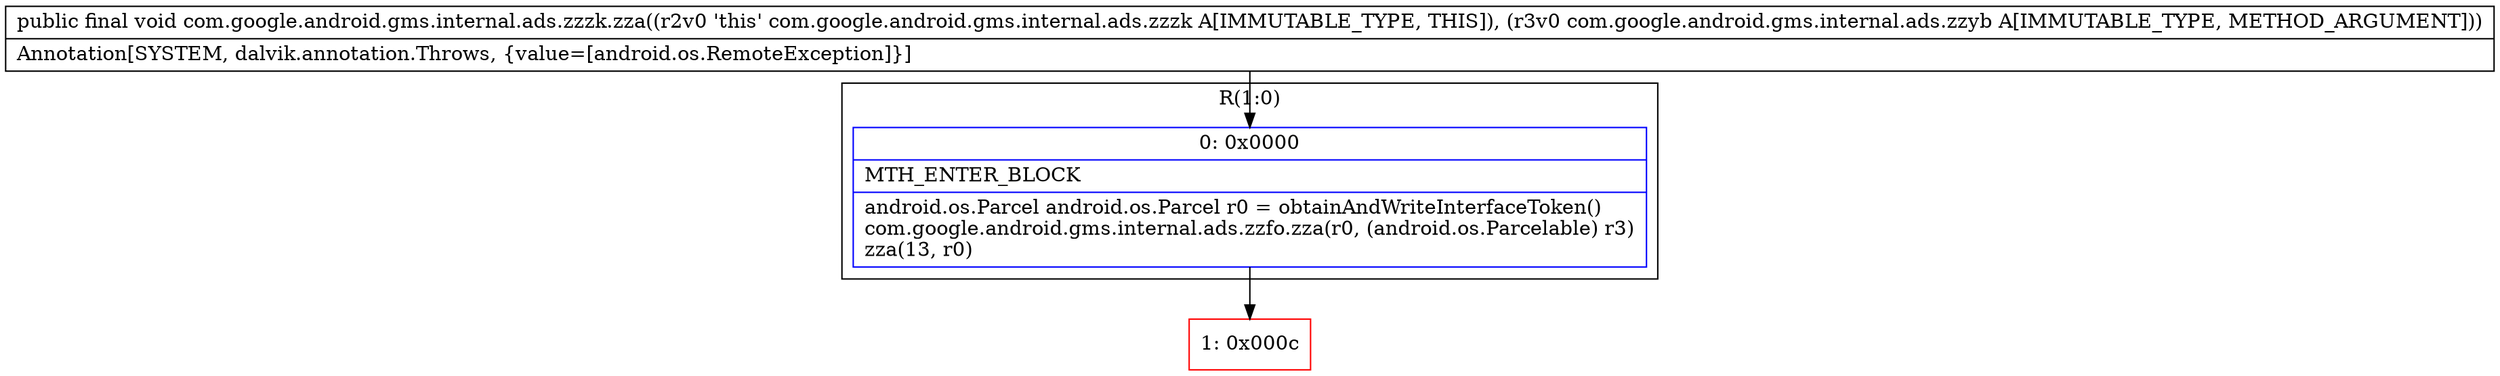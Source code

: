 digraph "CFG forcom.google.android.gms.internal.ads.zzzk.zza(Lcom\/google\/android\/gms\/internal\/ads\/zzyb;)V" {
subgraph cluster_Region_1041707594 {
label = "R(1:0)";
node [shape=record,color=blue];
Node_0 [shape=record,label="{0\:\ 0x0000|MTH_ENTER_BLOCK\l|android.os.Parcel android.os.Parcel r0 = obtainAndWriteInterfaceToken()\lcom.google.android.gms.internal.ads.zzfo.zza(r0, (android.os.Parcelable) r3)\lzza(13, r0)\l}"];
}
Node_1 [shape=record,color=red,label="{1\:\ 0x000c}"];
MethodNode[shape=record,label="{public final void com.google.android.gms.internal.ads.zzzk.zza((r2v0 'this' com.google.android.gms.internal.ads.zzzk A[IMMUTABLE_TYPE, THIS]), (r3v0 com.google.android.gms.internal.ads.zzyb A[IMMUTABLE_TYPE, METHOD_ARGUMENT]))  | Annotation[SYSTEM, dalvik.annotation.Throws, \{value=[android.os.RemoteException]\}]\l}"];
MethodNode -> Node_0;
Node_0 -> Node_1;
}

